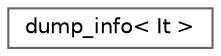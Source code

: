 digraph "类继承关系图"
{
 // LATEX_PDF_SIZE
  bgcolor="transparent";
  edge [fontname=Helvetica,fontsize=10,labelfontname=Helvetica,labelfontsize=10];
  node [fontname=Helvetica,fontsize=10,shape=box,height=0.2,width=0.4];
  rankdir="LR";
  Node0 [id="Node000000",label="dump_info\< It \>",height=0.2,width=0.4,color="grey40", fillcolor="white", style="filled",URL="$classspdlog_1_1details_1_1dump__info.html",tooltip=" "];
}
